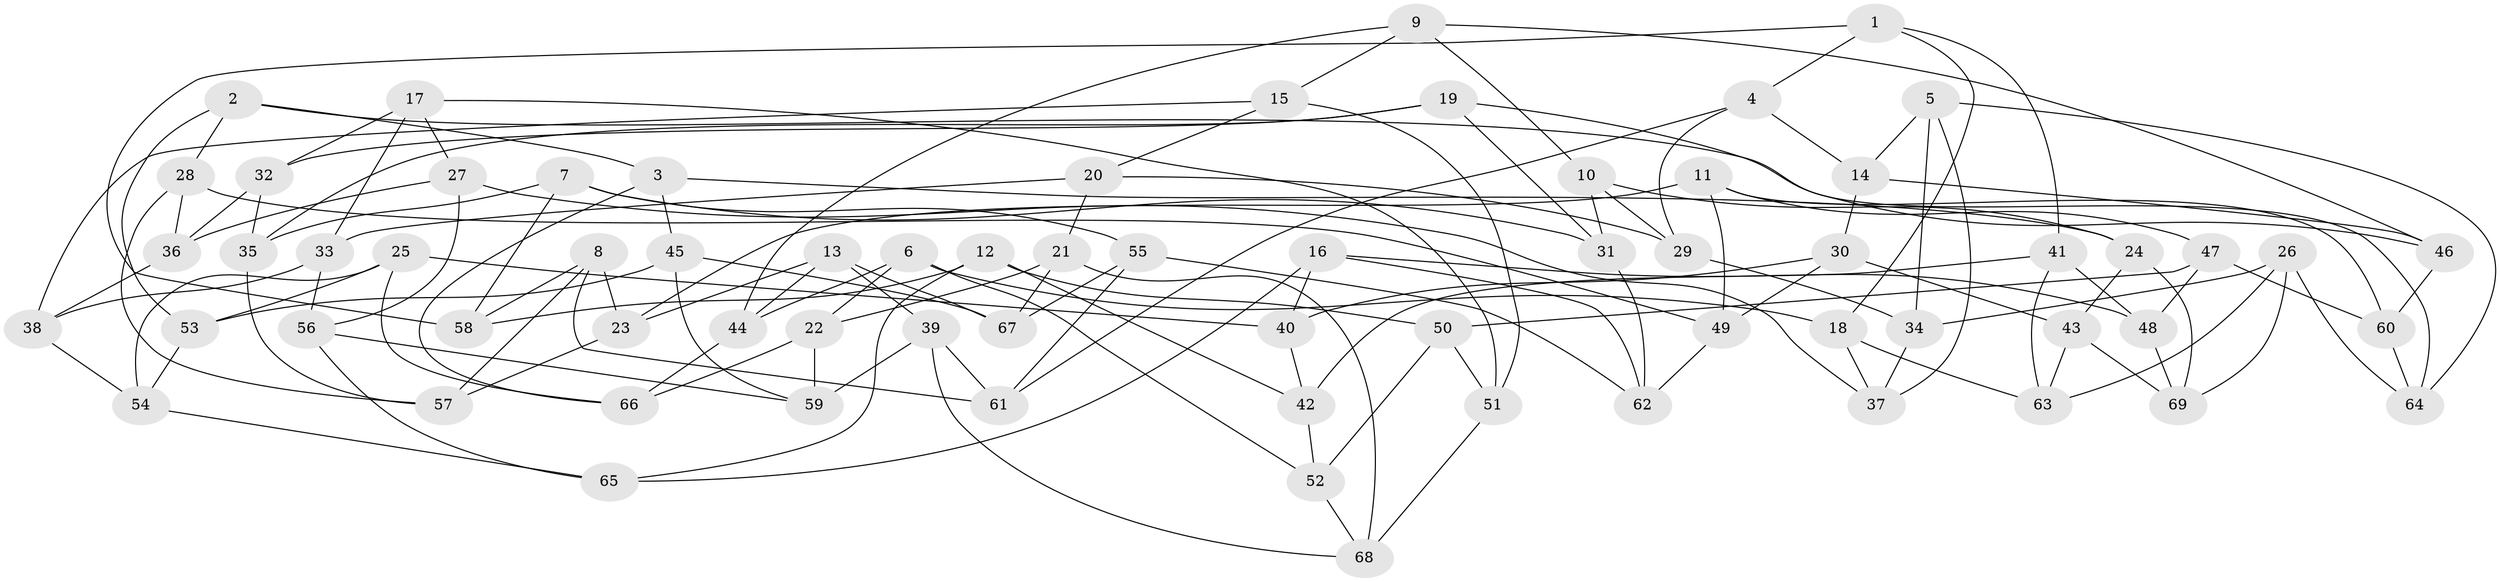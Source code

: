 // Generated by graph-tools (version 1.1) at 2025/16/03/09/25 04:16:43]
// undirected, 69 vertices, 138 edges
graph export_dot {
graph [start="1"]
  node [color=gray90,style=filled];
  1;
  2;
  3;
  4;
  5;
  6;
  7;
  8;
  9;
  10;
  11;
  12;
  13;
  14;
  15;
  16;
  17;
  18;
  19;
  20;
  21;
  22;
  23;
  24;
  25;
  26;
  27;
  28;
  29;
  30;
  31;
  32;
  33;
  34;
  35;
  36;
  37;
  38;
  39;
  40;
  41;
  42;
  43;
  44;
  45;
  46;
  47;
  48;
  49;
  50;
  51;
  52;
  53;
  54;
  55;
  56;
  57;
  58;
  59;
  60;
  61;
  62;
  63;
  64;
  65;
  66;
  67;
  68;
  69;
  1 -- 58;
  1 -- 18;
  1 -- 41;
  1 -- 4;
  2 -- 53;
  2 -- 46;
  2 -- 28;
  2 -- 3;
  3 -- 45;
  3 -- 66;
  3 -- 24;
  4 -- 29;
  4 -- 14;
  4 -- 61;
  5 -- 37;
  5 -- 14;
  5 -- 64;
  5 -- 34;
  6 -- 44;
  6 -- 22;
  6 -- 52;
  6 -- 18;
  7 -- 35;
  7 -- 31;
  7 -- 58;
  7 -- 55;
  8 -- 61;
  8 -- 57;
  8 -- 23;
  8 -- 58;
  9 -- 44;
  9 -- 46;
  9 -- 10;
  9 -- 15;
  10 -- 24;
  10 -- 31;
  10 -- 29;
  11 -- 23;
  11 -- 47;
  11 -- 60;
  11 -- 49;
  12 -- 58;
  12 -- 50;
  12 -- 42;
  12 -- 65;
  13 -- 67;
  13 -- 23;
  13 -- 39;
  13 -- 44;
  14 -- 30;
  14 -- 46;
  15 -- 20;
  15 -- 38;
  15 -- 51;
  16 -- 48;
  16 -- 62;
  16 -- 40;
  16 -- 65;
  17 -- 32;
  17 -- 51;
  17 -- 33;
  17 -- 27;
  18 -- 37;
  18 -- 63;
  19 -- 31;
  19 -- 32;
  19 -- 64;
  19 -- 35;
  20 -- 21;
  20 -- 33;
  20 -- 29;
  21 -- 22;
  21 -- 67;
  21 -- 68;
  22 -- 59;
  22 -- 66;
  23 -- 57;
  24 -- 43;
  24 -- 69;
  25 -- 53;
  25 -- 54;
  25 -- 66;
  25 -- 40;
  26 -- 34;
  26 -- 64;
  26 -- 69;
  26 -- 63;
  27 -- 37;
  27 -- 56;
  27 -- 36;
  28 -- 49;
  28 -- 36;
  28 -- 57;
  29 -- 34;
  30 -- 43;
  30 -- 49;
  30 -- 40;
  31 -- 62;
  32 -- 35;
  32 -- 36;
  33 -- 56;
  33 -- 38;
  34 -- 37;
  35 -- 57;
  36 -- 38;
  38 -- 54;
  39 -- 68;
  39 -- 59;
  39 -- 61;
  40 -- 42;
  41 -- 48;
  41 -- 42;
  41 -- 63;
  42 -- 52;
  43 -- 69;
  43 -- 63;
  44 -- 66;
  45 -- 59;
  45 -- 67;
  45 -- 53;
  46 -- 60;
  47 -- 50;
  47 -- 48;
  47 -- 60;
  48 -- 69;
  49 -- 62;
  50 -- 52;
  50 -- 51;
  51 -- 68;
  52 -- 68;
  53 -- 54;
  54 -- 65;
  55 -- 67;
  55 -- 61;
  55 -- 62;
  56 -- 65;
  56 -- 59;
  60 -- 64;
}
